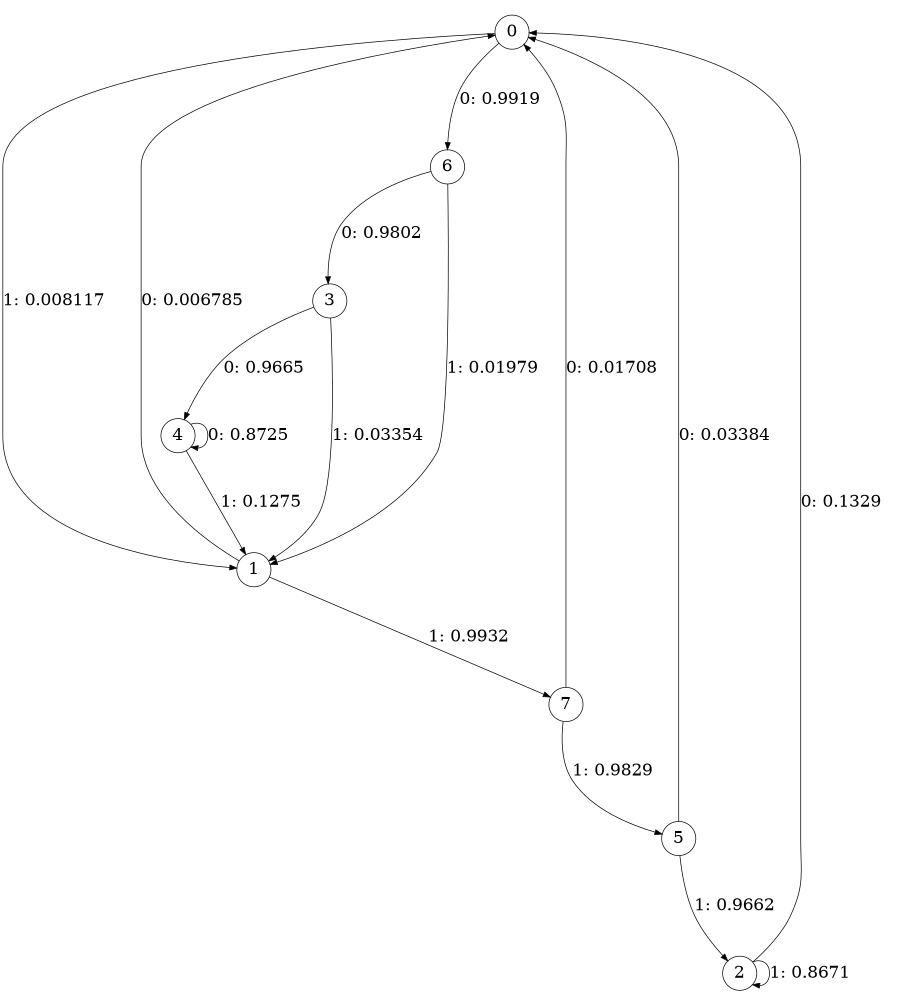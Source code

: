 digraph "ch1source_phase3_L4" {
size = "6,8.5";
ratio = "fill";
node [shape = circle];
node [fontsize = 24];
edge [fontsize = 24];
0 -> 6 [label = "0: 0.9919   "];
0 -> 1 [label = "1: 0.008117  "];
1 -> 0 [label = "0: 0.006785  "];
1 -> 7 [label = "1: 0.9932   "];
2 -> 0 [label = "0: 0.1329   "];
2 -> 2 [label = "1: 0.8671   "];
3 -> 4 [label = "0: 0.9665   "];
3 -> 1 [label = "1: 0.03354  "];
4 -> 4 [label = "0: 0.8725   "];
4 -> 1 [label = "1: 0.1275   "];
5 -> 0 [label = "0: 0.03384  "];
5 -> 2 [label = "1: 0.9662   "];
6 -> 3 [label = "0: 0.9802   "];
6 -> 1 [label = "1: 0.01979  "];
7 -> 0 [label = "0: 0.01708  "];
7 -> 5 [label = "1: 0.9829   "];
}